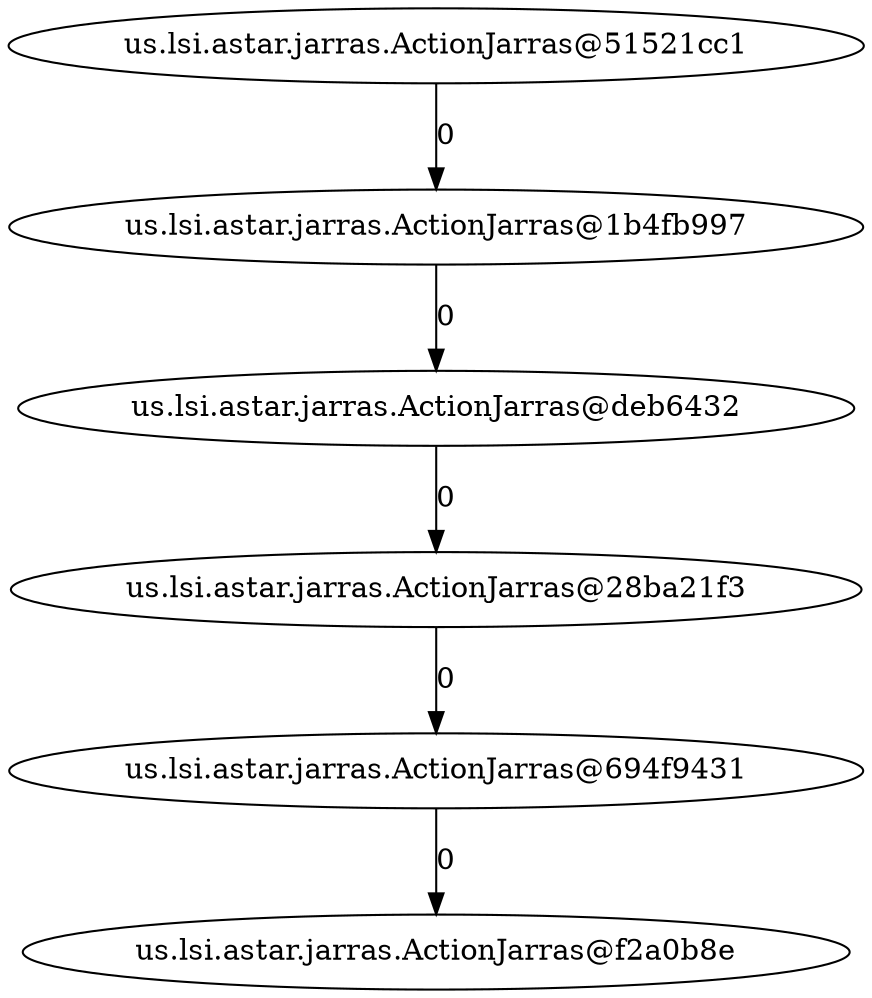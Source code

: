 digraph Jarras {  
    size="100,100"; 
    "0" [label="us.lsi.astar.jarras.ActionJarras@51521cc1"];
    "1" [label="us.lsi.astar.jarras.ActionJarras@1b4fb997"];
    "2" [label="us.lsi.astar.jarras.ActionJarras@deb6432"];
    "3" [label="us.lsi.astar.jarras.ActionJarras@28ba21f3"];
    "4" [label="us.lsi.astar.jarras.ActionJarras@694f9431"];
    "5" [label="us.lsi.astar.jarras.ActionJarras@f2a0b8e"];
    "4" -> "5" [label="0"];
    "3" -> "4" [label="0"];
    "2" -> "3" [label="0"];
    "1" -> "2" [label="0"];
    "0" -> "1" [label="0"];
}
